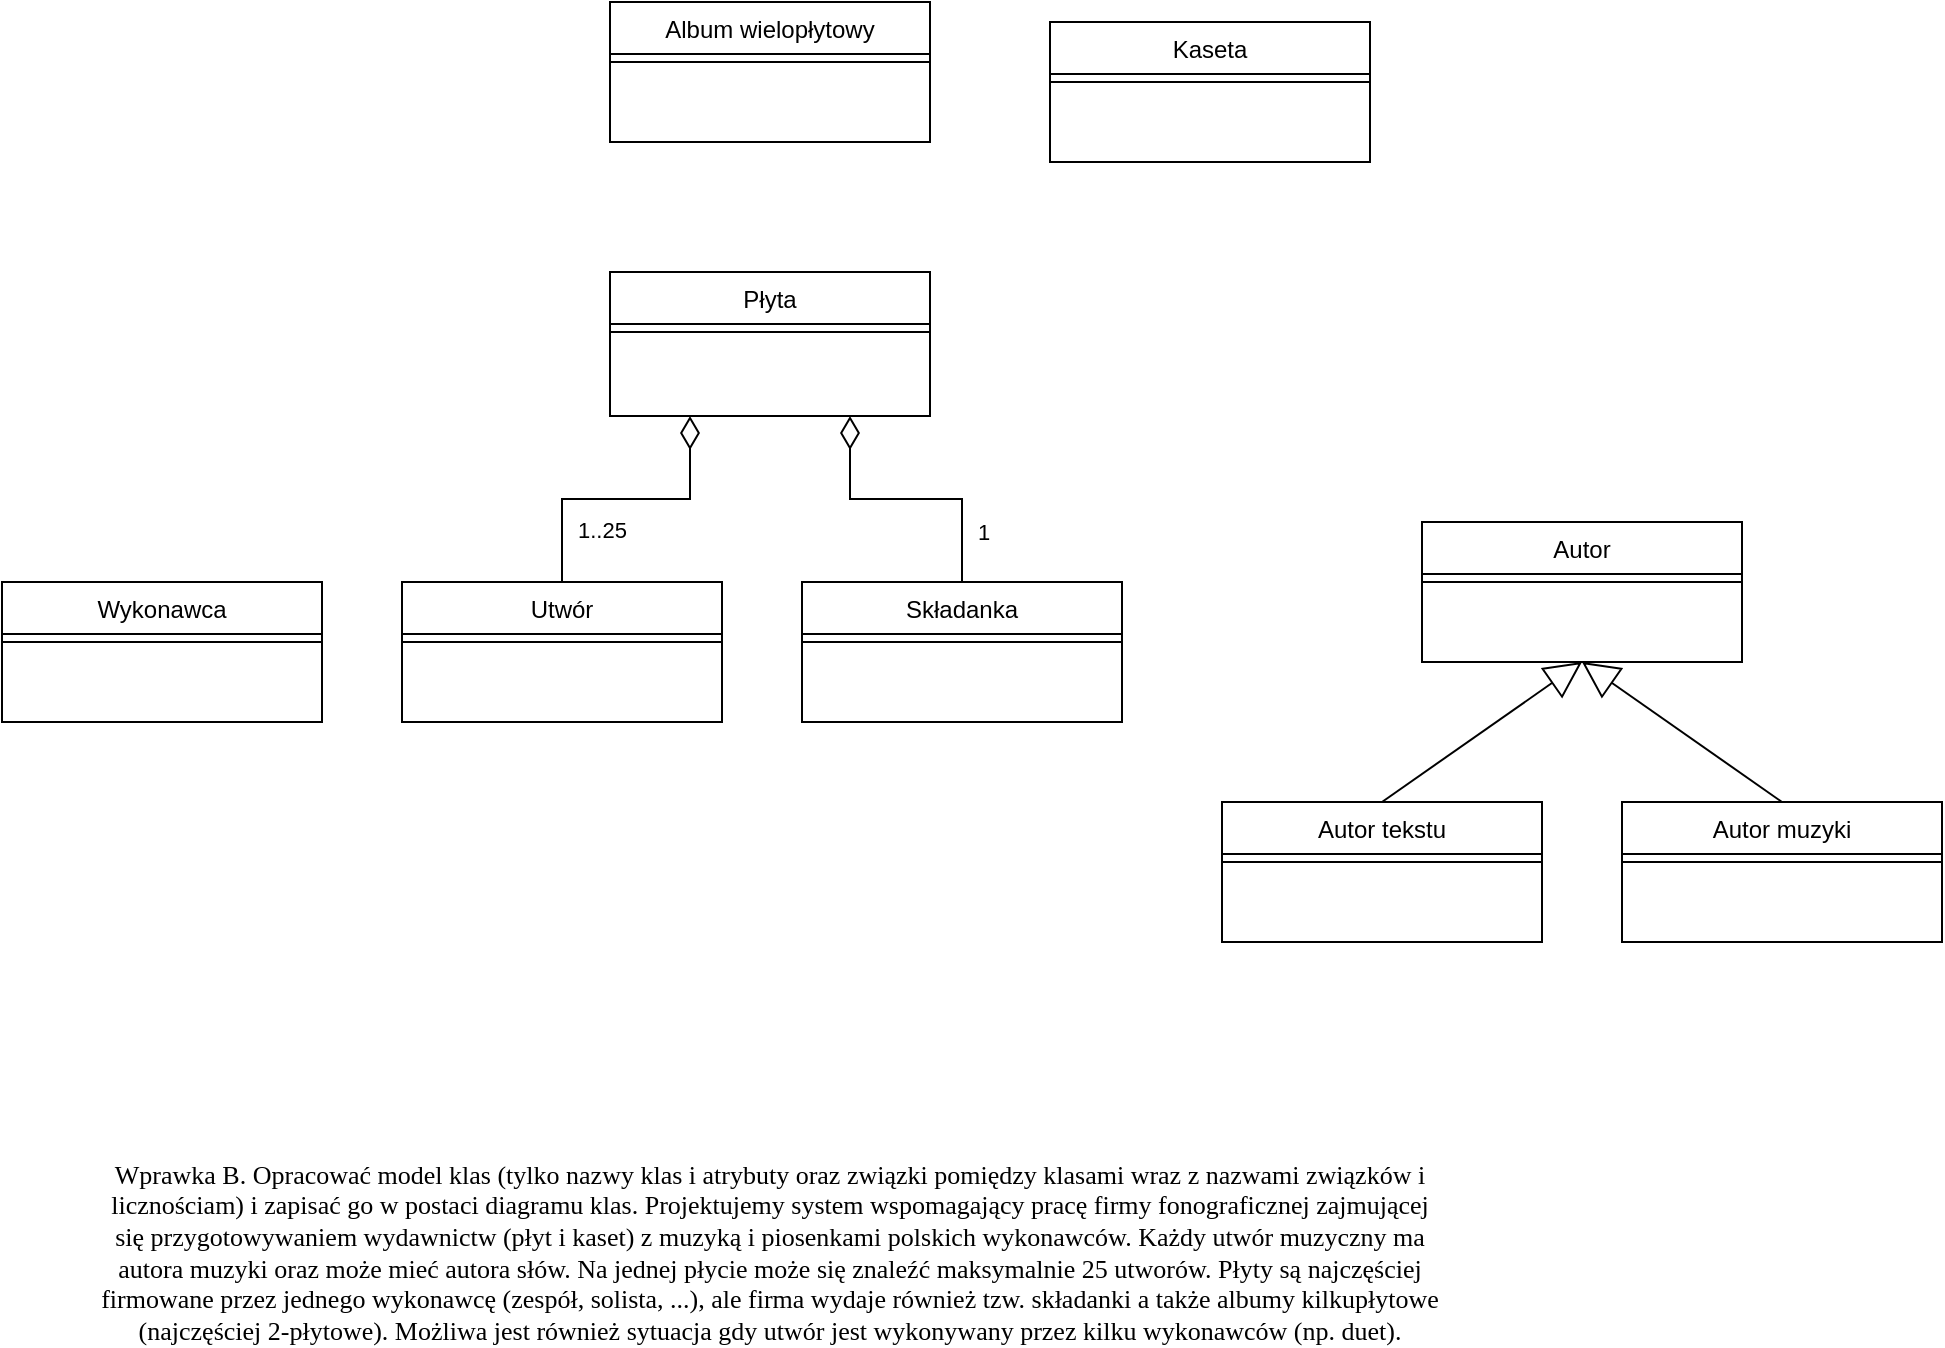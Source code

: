 <mxfile version="24.0.7" type="github">
  <diagram id="C5RBs43oDa-KdzZeNtuy" name="Page-1">
    <mxGraphModel dx="1161" dy="632" grid="1" gridSize="10" guides="1" tooltips="1" connect="1" arrows="1" fold="1" page="1" pageScale="1" pageWidth="827" pageHeight="1169" math="0" shadow="0">
      <root>
        <mxCell id="WIyWlLk6GJQsqaUBKTNV-0" />
        <mxCell id="WIyWlLk6GJQsqaUBKTNV-1" parent="WIyWlLk6GJQsqaUBKTNV-0" />
        <mxCell id="zkfFHV4jXpPFQw0GAbJ--13" value="Płyta" style="swimlane;fontStyle=0;align=center;verticalAlign=top;childLayout=stackLayout;horizontal=1;startSize=26;horizontalStack=0;resizeParent=1;resizeLast=0;collapsible=1;marginBottom=0;rounded=0;shadow=0;strokeWidth=1;" parent="WIyWlLk6GJQsqaUBKTNV-1" vertex="1">
          <mxGeometry x="344" y="365" width="160" height="72" as="geometry">
            <mxRectangle x="340" y="380" width="170" height="26" as="alternateBounds" />
          </mxGeometry>
        </mxCell>
        <mxCell id="zkfFHV4jXpPFQw0GAbJ--15" value="" style="line;html=1;strokeWidth=1;align=left;verticalAlign=middle;spacingTop=-1;spacingLeft=3;spacingRight=3;rotatable=0;labelPosition=right;points=[];portConstraint=eastwest;" parent="zkfFHV4jXpPFQw0GAbJ--13" vertex="1">
          <mxGeometry y="26" width="160" height="8" as="geometry" />
        </mxCell>
        <mxCell id="EysOObwqPlJZKndIWrqb-1" value="Kaseta" style="swimlane;fontStyle=0;align=center;verticalAlign=top;childLayout=stackLayout;horizontal=1;startSize=26;horizontalStack=0;resizeParent=1;resizeLast=0;collapsible=1;marginBottom=0;rounded=0;shadow=0;strokeWidth=1;" vertex="1" parent="WIyWlLk6GJQsqaUBKTNV-1">
          <mxGeometry x="564" y="240" width="160" height="70" as="geometry">
            <mxRectangle x="340" y="380" width="170" height="26" as="alternateBounds" />
          </mxGeometry>
        </mxCell>
        <mxCell id="EysOObwqPlJZKndIWrqb-3" value="" style="line;html=1;strokeWidth=1;align=left;verticalAlign=middle;spacingTop=-1;spacingLeft=3;spacingRight=3;rotatable=0;labelPosition=right;points=[];portConstraint=eastwest;" vertex="1" parent="EysOObwqPlJZKndIWrqb-1">
          <mxGeometry y="26" width="160" height="8" as="geometry" />
        </mxCell>
        <mxCell id="EysOObwqPlJZKndIWrqb-4" value="Składanka&#xa;" style="swimlane;fontStyle=0;align=center;verticalAlign=top;childLayout=stackLayout;horizontal=1;startSize=26;horizontalStack=0;resizeParent=1;resizeLast=0;collapsible=1;marginBottom=0;rounded=0;shadow=0;strokeWidth=1;" vertex="1" parent="WIyWlLk6GJQsqaUBKTNV-1">
          <mxGeometry x="440" y="520" width="160" height="70" as="geometry">
            <mxRectangle x="344" y="240" width="170" height="26" as="alternateBounds" />
          </mxGeometry>
        </mxCell>
        <mxCell id="EysOObwqPlJZKndIWrqb-5" value="" style="line;html=1;strokeWidth=1;align=left;verticalAlign=middle;spacingTop=-1;spacingLeft=3;spacingRight=3;rotatable=0;labelPosition=right;points=[];portConstraint=eastwest;" vertex="1" parent="EysOObwqPlJZKndIWrqb-4">
          <mxGeometry y="26" width="160" height="8" as="geometry" />
        </mxCell>
        <mxCell id="EysOObwqPlJZKndIWrqb-6" value="Utwór" style="swimlane;fontStyle=0;align=center;verticalAlign=top;childLayout=stackLayout;horizontal=1;startSize=26;horizontalStack=0;resizeParent=1;resizeLast=0;collapsible=1;marginBottom=0;rounded=0;shadow=0;strokeWidth=1;" vertex="1" parent="WIyWlLk6GJQsqaUBKTNV-1">
          <mxGeometry x="240" y="520" width="160" height="70" as="geometry">
            <mxRectangle x="340" y="380" width="170" height="26" as="alternateBounds" />
          </mxGeometry>
        </mxCell>
        <mxCell id="EysOObwqPlJZKndIWrqb-7" value="" style="line;html=1;strokeWidth=1;align=left;verticalAlign=middle;spacingTop=-1;spacingLeft=3;spacingRight=3;rotatable=0;labelPosition=right;points=[];portConstraint=eastwest;" vertex="1" parent="EysOObwqPlJZKndIWrqb-6">
          <mxGeometry y="26" width="160" height="8" as="geometry" />
        </mxCell>
        <mxCell id="EysOObwqPlJZKndIWrqb-8" value="Wykonawca" style="swimlane;fontStyle=0;align=center;verticalAlign=top;childLayout=stackLayout;horizontal=1;startSize=26;horizontalStack=0;resizeParent=1;resizeLast=0;collapsible=1;marginBottom=0;rounded=0;shadow=0;strokeWidth=1;" vertex="1" parent="WIyWlLk6GJQsqaUBKTNV-1">
          <mxGeometry x="40" y="520" width="160" height="70" as="geometry">
            <mxRectangle x="340" y="380" width="170" height="26" as="alternateBounds" />
          </mxGeometry>
        </mxCell>
        <mxCell id="EysOObwqPlJZKndIWrqb-9" value="" style="line;html=1;strokeWidth=1;align=left;verticalAlign=middle;spacingTop=-1;spacingLeft=3;spacingRight=3;rotatable=0;labelPosition=right;points=[];portConstraint=eastwest;" vertex="1" parent="EysOObwqPlJZKndIWrqb-8">
          <mxGeometry y="26" width="160" height="8" as="geometry" />
        </mxCell>
        <mxCell id="EysOObwqPlJZKndIWrqb-11" value="Album wielopłytowy&#xa;" style="swimlane;fontStyle=0;align=center;verticalAlign=top;childLayout=stackLayout;horizontal=1;startSize=26;horizontalStack=0;resizeParent=1;resizeLast=0;collapsible=1;marginBottom=0;rounded=0;shadow=0;strokeWidth=1;" vertex="1" parent="WIyWlLk6GJQsqaUBKTNV-1">
          <mxGeometry x="344" y="230" width="160" height="70" as="geometry">
            <mxRectangle x="344" y="240" width="170" height="26" as="alternateBounds" />
          </mxGeometry>
        </mxCell>
        <mxCell id="EysOObwqPlJZKndIWrqb-12" value="" style="line;html=1;strokeWidth=1;align=left;verticalAlign=middle;spacingTop=-1;spacingLeft=3;spacingRight=3;rotatable=0;labelPosition=right;points=[];portConstraint=eastwest;" vertex="1" parent="EysOObwqPlJZKndIWrqb-11">
          <mxGeometry y="26" width="160" height="8" as="geometry" />
        </mxCell>
        <mxCell id="EysOObwqPlJZKndIWrqb-15" value="1..25" style="endArrow=none;html=1;endSize=12;startArrow=diamondThin;startSize=14;startFill=0;edgeStyle=orthogonalEdgeStyle;align=left;verticalAlign=bottom;rounded=0;exitX=0.25;exitY=1;exitDx=0;exitDy=0;entryX=0.5;entryY=0;entryDx=0;entryDy=0;endFill=0;" edge="1" parent="WIyWlLk6GJQsqaUBKTNV-1" source="zkfFHV4jXpPFQw0GAbJ--13" target="EysOObwqPlJZKndIWrqb-6">
          <mxGeometry x="0.759" y="6" relative="1" as="geometry">
            <mxPoint x="420" y="490" as="sourcePoint" />
            <mxPoint x="570" y="400" as="targetPoint" />
            <mxPoint as="offset" />
          </mxGeometry>
        </mxCell>
        <mxCell id="EysOObwqPlJZKndIWrqb-17" value="Autor" style="swimlane;fontStyle=0;align=center;verticalAlign=top;childLayout=stackLayout;horizontal=1;startSize=26;horizontalStack=0;resizeParent=1;resizeLast=0;collapsible=1;marginBottom=0;rounded=0;shadow=0;strokeWidth=1;" vertex="1" parent="WIyWlLk6GJQsqaUBKTNV-1">
          <mxGeometry x="750" y="490" width="160" height="70" as="geometry">
            <mxRectangle x="340" y="380" width="170" height="26" as="alternateBounds" />
          </mxGeometry>
        </mxCell>
        <mxCell id="EysOObwqPlJZKndIWrqb-18" value="" style="line;html=1;strokeWidth=1;align=left;verticalAlign=middle;spacingTop=-1;spacingLeft=3;spacingRight=3;rotatable=0;labelPosition=right;points=[];portConstraint=eastwest;" vertex="1" parent="EysOObwqPlJZKndIWrqb-17">
          <mxGeometry y="26" width="160" height="8" as="geometry" />
        </mxCell>
        <mxCell id="EysOObwqPlJZKndIWrqb-10" value="&lt;span style=&quot;font-size: small; text-align: start;&quot;&gt;&lt;font face=&quot;Tahoma&quot;&gt;Wprawka B. Opracować model klas (tylko nazwy klas i atrybuty oraz związki pomiędzy klasami wraz z nazwami związków i licznościam) i zapisać go w postaci diagramu klas. Projektujemy system wspomagający pracę firmy fonograficznej zajmującej się przygotowywaniem wydawnictw (płyt i kaset) z muzyką i piosenkami polskich wykonawców. Każdy utwór muzyczny ma autora muzyki oraz może mieć autora słów. Na jednej płycie może się znaleźć maksymalnie 25 utworów. Płyty są najczęściej firmowane przez jednego wykonawcę (zespół, solista, ...), ale firma wydaje również tzw. składanki a także albumy kilkupłytowe (najczęściej 2-płytowe). Możliwa jest również sytuacja gdy utwór jest wykonywany przez kilku wykonawców (np. duet).&lt;/font&gt;&lt;/span&gt;" style="text;html=1;align=center;verticalAlign=middle;whiteSpace=wrap;rounded=0;" vertex="1" parent="WIyWlLk6GJQsqaUBKTNV-1">
          <mxGeometry x="86" y="840" width="676" height="30" as="geometry" />
        </mxCell>
        <mxCell id="EysOObwqPlJZKndIWrqb-20" value="Autor muzyki" style="swimlane;fontStyle=0;align=center;verticalAlign=top;childLayout=stackLayout;horizontal=1;startSize=26;horizontalStack=0;resizeParent=1;resizeLast=0;collapsible=1;marginBottom=0;rounded=0;shadow=0;strokeWidth=1;" vertex="1" parent="WIyWlLk6GJQsqaUBKTNV-1">
          <mxGeometry x="850" y="630" width="160" height="70" as="geometry">
            <mxRectangle x="340" y="380" width="170" height="26" as="alternateBounds" />
          </mxGeometry>
        </mxCell>
        <mxCell id="EysOObwqPlJZKndIWrqb-21" value="" style="line;html=1;strokeWidth=1;align=left;verticalAlign=middle;spacingTop=-1;spacingLeft=3;spacingRight=3;rotatable=0;labelPosition=right;points=[];portConstraint=eastwest;" vertex="1" parent="EysOObwqPlJZKndIWrqb-20">
          <mxGeometry y="26" width="160" height="8" as="geometry" />
        </mxCell>
        <mxCell id="EysOObwqPlJZKndIWrqb-22" value="Autor tekstu" style="swimlane;fontStyle=0;align=center;verticalAlign=top;childLayout=stackLayout;horizontal=1;startSize=26;horizontalStack=0;resizeParent=1;resizeLast=0;collapsible=1;marginBottom=0;rounded=0;shadow=0;strokeWidth=1;" vertex="1" parent="WIyWlLk6GJQsqaUBKTNV-1">
          <mxGeometry x="650" y="630" width="160" height="70" as="geometry">
            <mxRectangle x="340" y="380" width="170" height="26" as="alternateBounds" />
          </mxGeometry>
        </mxCell>
        <mxCell id="EysOObwqPlJZKndIWrqb-23" value="" style="line;html=1;strokeWidth=1;align=left;verticalAlign=middle;spacingTop=-1;spacingLeft=3;spacingRight=3;rotatable=0;labelPosition=right;points=[];portConstraint=eastwest;" vertex="1" parent="EysOObwqPlJZKndIWrqb-22">
          <mxGeometry y="26" width="160" height="8" as="geometry" />
        </mxCell>
        <mxCell id="EysOObwqPlJZKndIWrqb-24" value="" style="endArrow=block;endSize=16;endFill=0;html=1;rounded=0;entryX=0.5;entryY=1;entryDx=0;entryDy=0;exitX=0.5;exitY=0;exitDx=0;exitDy=0;" edge="1" parent="WIyWlLk6GJQsqaUBKTNV-1" source="EysOObwqPlJZKndIWrqb-22" target="EysOObwqPlJZKndIWrqb-17">
          <mxGeometry x="0.128" y="-24" width="160" relative="1" as="geometry">
            <mxPoint x="400" y="590" as="sourcePoint" />
            <mxPoint x="560" y="590" as="targetPoint" />
            <mxPoint as="offset" />
          </mxGeometry>
        </mxCell>
        <mxCell id="EysOObwqPlJZKndIWrqb-25" value="" style="endArrow=block;endSize=16;endFill=0;html=1;rounded=0;entryX=0.5;entryY=1;entryDx=0;entryDy=0;exitX=0.5;exitY=0;exitDx=0;exitDy=0;" edge="1" parent="WIyWlLk6GJQsqaUBKTNV-1" source="EysOObwqPlJZKndIWrqb-20" target="EysOObwqPlJZKndIWrqb-17">
          <mxGeometry x="0.128" y="-24" width="160" relative="1" as="geometry">
            <mxPoint x="740" y="640" as="sourcePoint" />
            <mxPoint x="840" y="570" as="targetPoint" />
            <mxPoint as="offset" />
          </mxGeometry>
        </mxCell>
        <mxCell id="EysOObwqPlJZKndIWrqb-26" value="1" style="endArrow=none;html=1;endSize=12;startArrow=diamondThin;startSize=14;startFill=0;edgeStyle=orthogonalEdgeStyle;align=left;verticalAlign=bottom;rounded=0;exitX=0.75;exitY=1;exitDx=0;exitDy=0;entryX=0.5;entryY=0;entryDx=0;entryDy=0;endFill=0;" edge="1" parent="WIyWlLk6GJQsqaUBKTNV-1" source="zkfFHV4jXpPFQw0GAbJ--13" target="EysOObwqPlJZKndIWrqb-4">
          <mxGeometry x="0.759" y="6" relative="1" as="geometry">
            <mxPoint x="434" y="447" as="sourcePoint" />
            <mxPoint x="330" y="530" as="targetPoint" />
            <mxPoint as="offset" />
          </mxGeometry>
        </mxCell>
      </root>
    </mxGraphModel>
  </diagram>
</mxfile>
